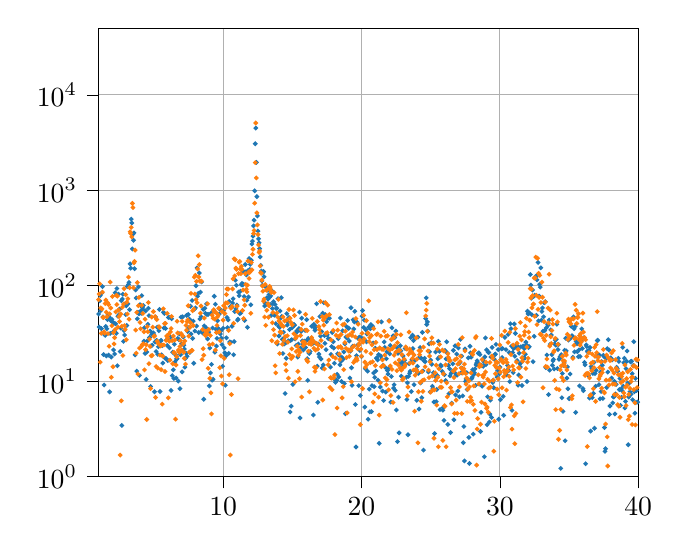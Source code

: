 % This file was created with tikzplotlib v0.10.1.
\begin{tikzpicture}

\definecolor{darkgray176}{RGB}{176,176,176}
\definecolor{darkorange25512714}{RGB}{255,127,14}
\definecolor{steelblue31119180}{RGB}{31,119,180}

\begin{axis}[
log basis y={10},
tick align=outside,
tick pos=left,
x grid style={darkgray176},
xmajorgrids,
xmin=1, xmax=40,
xtick style={color=black},
y grid style={darkgray176},
ymajorgrids,
ymin=1, ymax=50000,
ymode=log,
ytick style={color=black},
ytick={0.1,1,10,100,1000,10000,100000,1000000},
yticklabels={
  \(\displaystyle {10^{-1}}\),
  \(\displaystyle {10^{0}}\),
  \(\displaystyle {10^{1}}\),
  \(\displaystyle {10^{2}}\),
  \(\displaystyle {10^{3}}\),
  \(\displaystyle {10^{4}}\),
  \(\displaystyle {10^{5}}\),
  \(\displaystyle {10^{6}}\)
}
]
\addplot [semithick, steelblue31119180, mark=*, mark size=0.5, mark options={solid,fill opacity=0}, only marks]
table {%
0 1636872.8
0.04 101.227
0.08 19.21
0.12 32.81
0.16 22.303
0.2 75.112
0.24 22.7
0.28 20.457
0.32 35.924
0.36 42.078
0.4 36.636
0.44 43.355
0.48 17.408
0.52 45.011
0.56 10.812
0.6 33.766
0.64 0.415
0.68 19.315
0.72 25.814
0.76 52.187
0.8 14.91
0.84 50.893
0.88 28.423
0.92 1.894
0.96 71.872
1 50.521
1.04 36.926
1.08 69.51
1.12 78.673
1.16 54.905
1.2 35.515
1.24 84.155
1.28 98.096
1.32 47.152
1.36 18.991
1.4 9.103
1.44 30.707
1.48 30.276
1.52 37.405
1.56 18.38
1.6 35.443
1.64 44.261
1.68 49.379
1.72 18.767
1.76 47.037
1.8 7.722
1.84 31.631
1.88 43.086
1.92 17.877
1.96 44.451
2 41.78
2.04 32.581
2.08 21.241
2.12 40.412
2.16 19.272
2.2 84.489
2.24 39.901
2.28 31.763
2.32 93.488
2.36 14.497
2.4 47.97
2.44 81.614
2.48 49.662
2.52 56.918
2.56 20.483
2.6 35.974
2.64 69.694
2.68 3.437
2.72 72.564
2.76 81.417
2.8 26.1
2.84 33.906
2.88 30.44
2.92 64.824
2.96 49.797
3 61.492
3.04 38.381
3.08 98.006
3.12 64.654
3.16 102.945
3.2 108.397
3.24 56.073
3.28 169.407
3.32 152.802
3.36 498.333
3.4 455.324
3.44 242.918
3.48 346.386
3.52 299.673
3.56 357.688
3.6 150.747
3.64 18.829
3.68 90.477
3.72 74.502
3.76 12.73
3.8 44.983
3.84 52.547
3.88 97.053
3.92 50.714
3.96 11.49
4 63.315
4.04 54.241
4.08 51.423
4.12 78.863
4.16 59.268
4.2 56.784
4.24 62.073
4.28 26.214
4.32 36.257
4.36 19.527
4.4 54.519
4.44 10.431
4.48 20.21
4.52 26.364
4.56 39.347
4.6 58.04
4.64 48.596
4.68 28.686
4.72 33.473
4.76 8.783
4.8 23.415
4.84 30.907
4.88 23.871
4.92 31.624
4.96 32.022
5 30.509
5.04 7.739
5.08 25.732
5.12 46.979
5.16 20.454
5.2 26.785
5.24 36.728
5.28 19.078
5.32 22.956
5.36 33.744
5.4 56.406
5.44 7.794
5.48 26.21
5.52 26.755
5.56 18.851
5.6 23.653
5.64 15.484
5.68 52.7
5.72 36.032
5.76 51.288
5.8 17.406
5.84 35.671
5.88 17.221
5.92 27.183
5.96 23.68
6 16.433
6.04 46.447
6.08 26.691
6.12 22.334
6.16 46.786
6.2 28.908
6.24 7.998
6.28 45.109
6.32 11.424
6.36 20.061
6.4 13.143
6.44 10.678
6.48 24.36
6.52 15.928
6.56 18.876
6.6 10.79
6.64 17.132
6.68 17.162
6.72 28.059
6.76 10.013
6.8 27.288
6.84 31.277
6.88 8.329
6.92 18.924
6.96 46.916
7 24.81
7.04 12.507
7.08 47.254
7.12 29.004
7.16 23.772
7.2 21.734
7.24 14.022
7.28 17.354
7.32 19.618
7.36 48.817
7.4 18.228
7.44 33.142
7.48 49.891
7.52 36.456
7.56 44.778
7.6 20.033
7.64 60.951
7.68 31.2
7.72 42.226
7.76 70.046
7.8 28.04
7.84 42.493
7.88 15.409
7.92 56.684
7.96 33.518
8 58.581
8.04 99.949
8.08 37.766
8.12 153.586
8.16 77.584
8.2 83.164
8.24 32.333
8.28 136.276
8.32 44.798
8.36 85.495
8.4 47.397
8.44 109.602
8.48 33.41
8.52 31.987
8.56 56.625
8.6 6.465
8.64 37.896
8.68 57.954
8.72 51.437
8.76 36.421
8.8 64.486
8.84 49.834
8.88 27.736
8.92 50.114
8.96 32.595
9 8.902
9.04 22.196
9.08 12.194
9.12 51.474
9.16 14.97
9.2 10.243
9.24 36.096
9.28 10.471
9.32 54.721
9.36 77.573
9.4 20.1
9.44 63.962
9.48 34.918
9.52 23.321
9.56 28.071
9.6 42.903
9.64 35.72
9.68 35.087
9.72 50.483
9.76 56.914
9.8 31.205
9.84 33.598
9.88 28.287
9.92 24.126
9.96 14.324
10 35.833
10.04 55.172
10.08 22.365
10.12 19.817
10.16 9.058
10.2 18.431
10.24 28.454
10.28 46.41
10.32 36.283
10.36 43.891
10.4 19.508
10.44 68.498
10.48 25.739
10.52 60.421
10.56 25.53
10.6 58.864
10.64 37.607
10.68 66.023
10.72 73.036
10.76 18.924
10.8 26.01
10.84 53.609
10.88 114.42
10.92 57.351
10.96 101.217
11 62.735
11.04 43.637
11.08 44.559
11.12 85.766
11.16 78.666
11.2 51.154
11.24 87.42
11.28 51.738
11.32 102.451
11.36 105.717
11.4 102.399
11.44 142.466
11.48 103.586
11.52 76.992
11.56 43.319
11.6 166.941
11.64 139.737
11.68 129.864
11.72 70.442
11.76 36.692
11.8 143.95
11.84 76.296
11.88 192.237
11.92 148.38
11.96 167.221
12 63.155
12.04 184.931
12.08 273.976
12.12 293.075
12.16 331.155
12.2 424.366
12.24 486.465
12.28 988.398
12.32 3076.437
12.36 4495.308
12.4 1962.99
12.44 859.393
12.48 538.785
12.52 374.176
12.56 310.487
12.6 281.59
12.64 244.751
12.68 200.171
12.72 163.692
12.76 142.332
12.8 112.003
12.84 101.214
12.88 137.587
12.92 141.061
12.96 124.514
13 61.316
13.04 65.459
13.08 97.014
13.12 64.279
13.16 74.862
13.2 89.834
13.24 72.382
13.28 91.643
13.32 80.904
13.36 75.657
13.4 63.656
13.44 78.332
13.48 48.929
13.52 88.346
13.56 57.695
13.6 64.882
13.64 67.925
13.68 49.544
13.72 49.067
13.76 63.626
13.8 40.062
13.84 57.657
13.88 58.076
13.92 24.535
13.96 73.11
14 37.734
14.04 29.726
14.08 36.586
14.12 54.325
14.16 45.842
14.2 74.796
14.24 47.608
14.28 27.405
14.32 19.499
14.36 32.599
14.4 24.469
14.44 28.619
14.48 7.428
14.52 25.116
14.56 17.373
14.6 50.911
14.64 38.721
14.68 41.678
14.72 26.466
14.76 46.447
14.8 34.718
14.84 4.75
14.88 26.693
14.92 5.462
14.96 27.199
15 36.414
15.04 9.241
15.08 38.815
15.12 39.297
15.16 38.568
15.2 27.732
15.24 31.741
15.28 23.658
15.32 33.536
15.36 33.056
15.4 17.895
15.44 24.522
15.48 35.557
15.52 52.963
15.56 4.113
15.6 22.275
15.64 33.151
15.68 45.652
15.72 26.458
15.76 24.469
15.8 21.23
15.84 25.853
15.88 26.188
15.92 33.972
15.96 22.556
16 26.391
16.04 44.081
16.08 17.156
16.12 10.185
16.16 28.03
16.2 19.773
16.24 19.532
16.28 20.417
16.32 26.735
16.36 28.113
16.4 37.628
16.44 26.861
16.48 24.774
16.52 4.415
16.56 39.448
16.6 36.26
16.64 34.136
16.68 25.051
16.72 37.168
16.76 64.732
16.8 14.369
16.84 6.001
16.88 24.489
16.92 19.171
16.96 17.9
17 47.624
17.04 29.645
17.08 17.03
17.12 33.043
17.16 13.699
17.2 51.497
17.24 14.77
17.28 66.355
17.32 30.022
17.36 24.944
17.4 49.596
17.44 21.387
17.48 41.873
17.52 30.477
17.56 45.74
17.6 27.932
17.64 45.984
17.68 45.653
17.72 27.573
17.76 14.031
17.8 19.062
17.84 23.09
17.88 32.3
17.92 33.195
17.96 25.865
18 22.191
18.04 15.402
18.08 10.354
18.12 9.705
18.16 10.32
18.2 10.184
18.24 11.788
18.28 19.37
18.32 27.932
18.36 11.057
18.4 18.596
18.44 14.822
18.48 45.796
18.52 16.147
18.56 9.929
18.6 17.713
18.64 33.701
18.68 17.074
18.72 20.226
18.76 9.47
18.8 24.563
18.84 4.553
18.88 29.026
18.92 37.224
18.96 28.249
19 43.192
19.04 35.928
19.08 35.835
19.12 26.336
19.16 10.783
19.2 20.641
19.24 58.813
19.28 13.819
19.32 9.041
19.36 23.18
19.4 43.947
19.44 35.187
19.48 41.748
19.52 53.927
19.56 5.694
19.6 2.041
19.64 18.528
19.68 41.49
19.72 23.901
19.76 28.068
19.8 8.979
19.84 28.972
19.88 20.968
19.92 7.079
19.96 28.675
20 18.055
20.04 48.145
20.08 54.881
20.12 27.832
20.16 36.557
20.2 43.649
20.24 5.354
20.28 13.485
20.32 34.448
20.36 25.87
20.4 31.173
20.44 12.731
20.48 3.99
20.52 36.698
20.56 8.256
20.6 4.761
20.64 35.385
20.68 39.149
20.72 4.805
20.76 8.981
20.8 37.546
20.84 25.085
20.88 12.188
20.92 8.742
20.96 10.961
21 22.169
21.04 12.78
21.08 17.426
21.12 17.594
21.16 16.676
21.2 10.234
21.24 19.016
21.28 2.231
21.32 22.209
21.36 8.668
21.4 18.368
21.44 41.814
21.48 17.039
21.52 7.87
21.56 14.678
21.6 6.273
21.64 25.739
21.68 22.521
21.72 13.942
21.76 7.684
21.8 17.153
21.84 20.317
21.88 12.937
21.92 11.871
21.96 13.663
22 43.08
22.04 19.315
22.08 23.699
22.12 6.04
22.16 11.168
22.2 36.255
22.24 27.782
22.28 29.891
22.32 8.455
22.36 9.17
22.4 28.576
22.44 8.007
22.48 33.492
22.52 4.987
22.56 22.492
22.6 2.322
22.64 19.584
22.68 6.786
22.72 2.871
22.76 15.178
22.8 23.491
22.84 20.858
22.88 11.28
22.92 15.8
22.96 13.829
23 18.324
23.04 14.418
23.08 14.986
23.12 16.557
23.16 22.031
23.2 15.086
23.24 10.974
23.28 6.421
23.32 9.593
23.36 2.74
23.4 11.228
23.44 15.239
23.48 12.084
23.52 12.688
23.56 28.572
23.6 7.778
23.64 16.684
23.68 30.307
23.72 21.957
23.76 26.589
23.8 9.17
23.84 28.596
23.88 16.559
23.92 12.942
23.96 13.206
24 6.293
24.04 14.283
24.08 28.922
24.12 12.072
24.16 5.104
24.2 17.857
24.24 22.515
24.28 9.578
24.32 17.369
24.36 6.706
24.4 32.472
24.44 12.792
24.48 1.891
24.52 16.337
24.56 17.334
24.6 16.025
24.64 45.252
24.68 74.625
24.72 39.236
24.76 41.782
24.8 33.323
24.84 12.495
24.88 24.547
24.92 20.301
24.96 7.697
25 16.584
25.04 25.332
25.08 15.038
25.12 8.843
25.16 8.408
25.2 12.253
25.24 6.041
25.28 2.822
25.32 11.175
25.36 20.218
25.4 6.089
25.44 8.179
25.48 11.439
25.52 17.15
25.56 26.108
25.6 17.738
25.64 20.498
25.68 5.034
25.72 14.708
25.76 14.334
25.8 0.777
25.84 12.659
25.88 4.961
25.92 5.31
25.96 3.88
26 11.699
26.04 20.983
26.08 10.164
26.12 17.12
26.16 25.851
26.2 19.704
26.24 3.519
26.28 14.636
26.32 7.389
26.36 13.536
26.4 11.352
26.44 2.891
26.48 12.119
26.52 5.874
26.56 12.732
26.6 15.18
26.64 21.009
26.68 3.932
26.72 12.355
26.76 23.463
26.8 7.167
26.84 11.63
26.88 19.2
26.92 11.564
26.96 7.868
27 22.278
27.04 15.292
27.08 6.854
27.12 15.722
27.16 27.409
27.2 12.198
27.24 18.263
27.28 13.62
27.32 7.01
27.36 2.264
27.4 3.344
27.44 1.459
27.48 21.729
27.52 9.937
27.56 10.557
27.6 12.267
27.64 8.169
27.68 10.252
27.72 17.544
27.76 2.572
27.8 1.372
27.84 23.222
27.88 19.75
27.92 17.85
27.96 10.64
28 11.016
28.04 13.183
28.08 2.785
28.12 11.776
28.16 12.23
28.2 13.425
28.24 9.026
28.28 14.792
28.32 15.426
28.36 16.344
28.4 15.693
28.44 19.576
28.48 19.79
28.52 9.34
28.56 19.009
28.6 2.969
28.64 4.71
28.68 14.667
28.72 8.852
28.76 16.878
28.8 14.275
28.84 16.026
28.88 1.611
28.92 17.993
28.96 28.385
29 14.886
29.04 21.312
29.08 3.496
29.12 6.847
29.16 20.079
29.2 19.989
29.24 3.722
29.28 4.506
29.32 6.315
29.36 17.923
29.4 4.167
29.44 22.568
29.48 9.659
29.52 10.25
29.56 8.528
29.6 16.962
29.64 18.973
29.68 19.244
29.72 24.293
29.76 13.94
29.8 11.006
29.84 12.988
29.88 21.455
29.92 3.987
29.96 11.907
30 14.027
30.04 6.389
30.08 16.758
30.12 21.79
30.16 17.667
30.2 21.976
30.24 6.917
30.28 4.384
30.32 0.135
30.36 28.772
30.4 12.488
30.44 21.397
30.48 11.668
30.52 12.983
30.56 14.615
30.6 30.898
30.64 12.875
30.68 19.949
30.72 9.893
30.76 39.991
30.8 35.483
30.84 23.253
30.88 4.941
30.92 19.925
30.96 12.302
31 22.007
31.04 39.683
31.08 18.258
31.12 31.694
31.16 23.816
31.2 22.432
31.24 16.433
31.28 23.149
31.32 9.085
31.36 11.615
31.4 19.628
31.44 15.256
31.48 14.054
31.52 22.914
31.56 15.715
31.6 8.994
31.64 17.51
31.68 23.323
31.72 17.431
31.76 21.915
31.8 17.404
31.84 19.094
31.88 25.628
31.92 24.023
31.96 9.915
32 54.039
32.04 50.604
32.08 22.56
32.12 23.049
32.16 51.663
32.2 130.971
32.24 101.585
32.28 73.934
32.32 49.457
32.36 90.281
32.4 15.987
32.44 77.287
32.48 29.487
32.52 79.508
32.56 123.532
32.6 122.761
32.64 48.89
32.68 115.266
32.72 130.482
32.76 175.256
32.8 42.764
32.84 77.843
32.88 103.774
32.92 96.613
32.96 154.097
33 43.491
33.04 53.688
33.08 58.528
33.12 33.461
33.16 47.194
33.2 66.356
33.24 33.86
33.28 67.896
33.32 13.842
33.36 36.212
33.4 18.803
33.44 39.602
33.48 38.574
33.52 7.243
33.56 43.7
33.6 13.03
33.64 24.421
33.68 34.45
33.72 30.516
33.76 18.967
33.8 14.635
33.84 16.316
33.88 16.907
33.92 13.404
33.96 24.604
34 26.896
34.04 23.808
34.08 27.458
34.12 39.445
34.16 13.555
34.2 21.425
34.24 24.198
34.28 16.939
34.32 17.352
34.36 18.109
34.4 1.217
34.44 18.938
34.48 6.704
34.52 12.03
34.56 4.821
34.6 14.623
34.64 15.566
34.68 21.093
34.72 2.372
34.76 28.177
34.8 20.773
34.84 10.757
34.88 14.093
34.92 8.318
34.96 26.958
35 6.546
35.04 6.602
35.08 11.883
35.12 28.271
35.16 37.495
35.2 29.886
35.24 29.719
35.28 17.802
35.32 47.031
35.36 35.462
35.4 20.283
35.44 37.505
35.48 4.695
35.52 26.028
35.56 24.685
35.6 20.363
35.64 24.724
35.68 18.051
35.72 21.271
35.76 8.912
35.8 18.153
35.84 25.516
35.88 26.267
35.92 35.298
35.96 21.943
36 8.344
36.04 7.95
36.08 28.518
36.12 15.706
36.16 14.83
36.2 1.361
36.24 23.965
36.28 23.005
36.32 20.652
36.36 20.133
36.4 11.431
36.44 20.908
36.48 6.655
36.52 22.579
36.56 2.993
36.6 14.262
36.64 13.435
36.68 6.72
36.72 12.066
36.76 7.44
36.8 15.711
36.84 3.208
36.88 12.013
36.92 8.829
36.96 12.946
37 18.269
37.04 26.556
37.08 26.892
37.12 18.837
37.16 9.179
37.2 18.726
37.24 6.53
37.28 12.455
37.32 7.782
37.36 16.028
37.4 14.692
37.44 6.583
37.48 18.703
37.52 18.124
37.56 3.269
37.6 1.838
37.64 1.959
37.68 17.33
37.72 8.565
37.76 21.914
37.8 12.458
37.84 27.194
37.88 21.242
37.92 4.478
37.96 5.493
38 17.499
38.04 17.319
38.08 10.758
38.12 16.744
38.16 5.913
38.2 6.854
38.24 6.836
38.28 9.955
38.32 4.531
38.36 7.335
38.4 9.249
38.44 13.979
38.48 13.51
38.52 12.703
38.56 17.337
38.6 16.072
38.64 8.148
38.68 10.654
38.72 5.566
38.76 8.262
38.8 6.767
38.84 7.915
38.88 22.607
38.92 8.845
38.96 15.616
39 17.374
39.04 5.243
39.08 6.14
39.12 13.523
39.16 16.099
39.2 20.693
39.24 9.558
39.28 2.155
39.32 6.814
39.36 9.573
39.4 7.758
39.44 15.954
39.48 7.29
39.52 16.173
39.56 11.973
39.6 6.376
39.64 14.58
39.68 25.895
39.72 7.739
39.76 4.614
39.8 10.7
39.84 5.993
39.88 7.977
39.92 16.431
39.96 6.037
-40 3.8
-39.96 6.037
-39.92 16.431
-39.88 7.977
-39.84 5.993
-39.8 10.7
-39.76 4.614
-39.72 7.739
-39.68 25.895
-39.64 14.58
-39.6 6.376
-39.56 11.973
-39.52 16.173
-39.48 7.29
-39.44 15.954
-39.4 7.758
-39.36 9.573
-39.32 6.814
-39.28 2.155
-39.24 9.558
-39.2 20.693
-39.16 16.099
-39.12 13.523
-39.08 6.14
-39.04 5.243
-39 17.374
-38.96 15.616
-38.92 8.845
-38.88 22.607
-38.84 7.915
-38.8 6.767
-38.76 8.262
-38.72 5.566
-38.68 10.654
-38.64 8.148
-38.6 16.072
-38.56 17.337
-38.52 12.703
-38.48 13.51
-38.44 13.979
-38.4 9.249
-38.36 7.335
-38.32 4.531
-38.28 9.955
-38.24 6.836
-38.2 6.854
-38.16 5.913
-38.12 16.744
-38.08 10.758
-38.04 17.319
-38 17.499
-37.96 5.493
-37.92 4.478
-37.88 21.242
-37.84 27.194
-37.8 12.458
-37.76 21.914
-37.72 8.565
-37.68 17.33
-37.64 1.959
-37.6 1.838
-37.56 3.269
-37.52 18.124
-37.48 18.703
-37.44 6.583
-37.4 14.692
-37.36 16.028
-37.32 7.782
-37.28 12.455
-37.24 6.53
-37.2 18.726
-37.16 9.179
-37.12 18.837
-37.08 26.892
-37.04 26.556
-37 18.269
-36.96 12.946
-36.92 8.829
-36.88 12.013
-36.84 3.208
-36.8 15.711
-36.76 7.44
-36.72 12.066
-36.68 6.72
-36.64 13.435
-36.6 14.262
-36.56 2.993
-36.52 22.579
-36.48 6.655
-36.44 20.908
-36.4 11.431
-36.36 20.133
-36.32 20.652
-36.28 23.005
-36.24 23.965
-36.2 1.361
-36.16 14.83
-36.12 15.706
-36.08 28.518
-36.04 7.95
-36 8.344
-35.96 21.943
-35.92 35.298
-35.88 26.267
-35.84 25.516
-35.8 18.153
-35.76 8.912
-35.72 21.271
-35.68 18.051
-35.64 24.724
-35.6 20.363
-35.56 24.685
-35.52 26.028
-35.48 4.695
-35.44 37.505
-35.4 20.283
-35.36 35.462
-35.32 47.031
-35.28 17.802
-35.24 29.719
-35.2 29.886
-35.16 37.495
-35.12 28.271
-35.08 11.883
-35.04 6.602
-35 6.546
-34.96 26.958
-34.92 8.318
-34.88 14.093
-34.84 10.757
-34.8 20.773
-34.76 28.177
-34.72 2.372
-34.68 21.093
-34.64 15.566
-34.6 14.623
-34.56 4.821
-34.52 12.03
-34.48 6.704
-34.44 18.938
-34.4 1.217
-34.36 18.109
-34.32 17.352
-34.28 16.939
-34.24 24.198
-34.2 21.425
-34.16 13.555
-34.12 39.445
-34.08 27.458
-34.04 23.808
-34 26.896
-33.96 24.604
-33.92 13.404
-33.88 16.907
-33.84 16.316
-33.8 14.635
-33.76 18.967
-33.72 30.516
-33.68 34.45
-33.64 24.421
-33.6 13.03
-33.56 43.7
-33.52 7.243
-33.48 38.574
-33.44 39.602
-33.4 18.803
-33.36 36.212
-33.32 13.842
-33.28 67.896
-33.24 33.86
-33.2 66.356
-33.16 47.194
-33.12 33.461
-33.08 58.528
-33.04 53.688
-33 43.491
-32.96 154.097
-32.92 96.613
-32.88 103.774
-32.84 77.843
-32.8 42.764
-32.76 175.256
-32.72 130.482
-32.68 115.266
-32.64 48.89
-32.6 122.761
-32.56 123.532
-32.52 79.508
-32.48 29.487
-32.44 77.287
-32.4 15.987
-32.36 90.281
-32.32 49.457
-32.28 73.934
-32.24 101.585
-32.2 130.971
-32.16 51.663
-32.12 23.049
-32.08 22.56
-32.04 50.604
-32 54.039
-31.96 9.915
-31.92 24.023
-31.88 25.628
-31.84 19.094
-31.8 17.404
-31.76 21.915
-31.72 17.431
-31.68 23.323
-31.64 17.51
-31.6 8.994
-31.56 15.715
-31.52 22.914
-31.48 14.054
-31.44 15.256
-31.4 19.628
-31.36 11.615
-31.32 9.085
-31.28 23.149
-31.24 16.433
-31.2 22.432
-31.16 23.816
-31.12 31.694
-31.08 18.258
-31.04 39.683
-31 22.007
-30.96 12.302
-30.92 19.925
-30.88 4.941
-30.84 23.253
-30.8 35.483
-30.76 39.991
-30.72 9.893
-30.68 19.949
-30.64 12.875
-30.6 30.898
-30.56 14.615
-30.52 12.983
-30.48 11.668
-30.44 21.397
-30.4 12.488
-30.36 28.772
-30.32 0.135
-30.28 4.384
-30.24 6.917
-30.2 21.976
-30.16 17.667
-30.12 21.79
-30.08 16.758
-30.04 6.389
-30 14.027
-29.96 11.907
-29.92 3.987
-29.88 21.455
-29.84 12.988
-29.8 11.006
-29.76 13.94
-29.72 24.293
-29.68 19.244
-29.64 18.973
-29.6 16.962
-29.56 8.528
-29.52 10.25
-29.48 9.659
-29.44 22.568
-29.4 4.167
-29.36 17.923
-29.32 6.315
-29.28 4.506
-29.24 3.722
-29.2 19.989
-29.16 20.079
-29.12 6.847
-29.08 3.496
-29.04 21.312
-29 14.886
-28.96 28.385
-28.92 17.993
-28.88 1.611
-28.84 16.026
-28.8 14.275
-28.76 16.878
-28.72 8.852
-28.68 14.667
-28.64 4.71
-28.6 2.969
-28.56 19.009
-28.52 9.34
-28.48 19.79
-28.44 19.576
-28.4 15.693
-28.36 16.344
-28.32 15.426
-28.28 14.792
-28.24 9.026
-28.2 13.425
-28.16 12.23
-28.12 11.776
-28.08 2.785
-28.04 13.183
-28 11.016
-27.96 10.64
-27.92 17.85
-27.88 19.75
-27.84 23.222
-27.8 1.372
-27.76 2.572
-27.72 17.544
-27.68 10.252
-27.64 8.169
-27.6 12.267
-27.56 10.557
-27.52 9.937
-27.48 21.729
-27.44 1.459
-27.4 3.344
-27.36 2.264
-27.32 7.01
-27.28 13.62
-27.24 18.263
-27.2 12.198
-27.16 27.409
-27.12 15.722
-27.08 6.854
-27.04 15.292
-27 22.278
-26.96 7.868
-26.92 11.564
-26.88 19.2
-26.84 11.63
-26.8 7.167
-26.76 23.463
-26.72 12.355
-26.68 3.932
-26.64 21.009
-26.6 15.18
-26.56 12.732
-26.52 5.874
-26.48 12.119
-26.44 2.891
-26.4 11.352
-26.36 13.536
-26.32 7.389
-26.28 14.636
-26.24 3.519
-26.2 19.704
-26.16 25.851
-26.12 17.12
-26.08 10.164
-26.04 20.983
-26 11.699
-25.96 3.88
-25.92 5.31
-25.88 4.961
-25.84 12.659
-25.8 0.777
-25.76 14.334
-25.72 14.708
-25.68 5.034
-25.64 20.498
-25.6 17.738
-25.56 26.108
-25.52 17.15
-25.48 11.439
-25.44 8.179
-25.4 6.089
-25.36 20.218
-25.32 11.175
-25.28 2.822
-25.24 6.041
-25.2 12.253
-25.16 8.408
-25.12 8.843
-25.08 15.038
-25.04 25.332
-25 16.584
-24.96 7.697
-24.92 20.301
-24.88 24.547
-24.84 12.495
-24.8 33.323
-24.76 41.782
-24.72 39.236
-24.68 74.625
-24.64 45.252
-24.6 16.025
-24.56 17.334
-24.52 16.337
-24.48 1.891
-24.44 12.792
-24.4 32.472
-24.36 6.706
-24.32 17.369
-24.28 9.578
-24.24 22.515
-24.2 17.857
-24.16 5.104
-24.12 12.072
-24.08 28.922
-24.04 14.283
-24 6.293
-23.96 13.206
-23.92 12.942
-23.88 16.559
-23.84 28.596
-23.8 9.17
-23.76 26.589
-23.72 21.957
-23.68 30.307
-23.64 16.684
-23.6 7.778
-23.56 28.572
-23.52 12.688
-23.48 12.084
-23.44 15.239
-23.4 11.228
-23.36 2.74
-23.32 9.593
-23.28 6.421
-23.24 10.974
-23.2 15.086
-23.16 22.031
-23.12 16.557
-23.08 14.986
-23.04 14.418
-23 18.324
-22.96 13.829
-22.92 15.8
-22.88 11.28
-22.84 20.858
-22.8 23.491
-22.76 15.178
-22.72 2.871
-22.68 6.786
-22.64 19.584
-22.6 2.322
-22.56 22.492
-22.52 4.987
-22.48 33.492
-22.44 8.007
-22.4 28.576
-22.36 9.17
-22.32 8.455
-22.28 29.891
-22.24 27.782
-22.2 36.255
-22.16 11.168
-22.12 6.04
-22.08 23.699
-22.04 19.315
-22 43.08
-21.96 13.663
-21.92 11.871
-21.88 12.937
-21.84 20.317
-21.8 17.153
-21.76 7.684
-21.72 13.942
-21.68 22.521
-21.64 25.739
-21.6 6.273
-21.56 14.678
-21.52 7.87
-21.48 17.039
-21.44 41.814
-21.4 18.368
-21.36 8.668
-21.32 22.209
-21.28 2.231
-21.24 19.016
-21.2 10.234
-21.16 16.676
-21.12 17.594
-21.08 17.426
-21.04 12.78
-21 22.169
-20.96 10.961
-20.92 8.742
-20.88 12.188
-20.84 25.085
-20.8 37.546
-20.76 8.981
-20.72 4.805
-20.68 39.149
-20.64 35.385
-20.6 4.761
-20.56 8.256
-20.52 36.698
-20.48 3.99
-20.44 12.731
-20.4 31.173
-20.36 25.87
-20.32 34.448
-20.28 13.485
-20.24 5.354
-20.2 43.649
-20.16 36.557
-20.12 27.832
-20.08 54.881
-20.04 48.145
-20 18.055
-19.96 28.675
-19.92 7.079
-19.88 20.968
-19.84 28.972
-19.8 8.979
-19.76 28.068
-19.72 23.901
-19.68 41.49
-19.64 18.528
-19.6 2.041
-19.56 5.694
-19.52 53.927
-19.48 41.748
-19.44 35.187
-19.4 43.947
-19.36 23.18
-19.32 9.041
-19.28 13.819
-19.24 58.813
-19.2 20.641
-19.16 10.783
-19.12 26.336
-19.08 35.835
-19.04 35.928
-19 43.192
-18.96 28.249
-18.92 37.224
-18.88 29.026
-18.84 4.553
-18.8 24.563
-18.76 9.47
-18.72 20.226
-18.68 17.074
-18.64 33.701
-18.6 17.713
-18.56 9.929
-18.52 16.147
-18.48 45.796
-18.44 14.822
-18.4 18.596
-18.36 11.057
-18.32 27.932
-18.28 19.37
-18.24 11.788
-18.2 10.184
-18.16 10.32
-18.12 9.705
-18.08 10.354
-18.04 15.402
-18 22.191
-17.96 25.865
-17.92 33.195
-17.88 32.3
-17.84 23.09
-17.8 19.062
-17.76 14.031
-17.72 27.573
-17.68 45.653
-17.64 45.984
-17.6 27.932
-17.56 45.74
-17.52 30.477
-17.48 41.873
-17.44 21.387
-17.4 49.596
-17.36 24.944
-17.32 30.022
-17.28 66.355
-17.24 14.77
-17.2 51.497
-17.16 13.699
-17.12 33.043
-17.08 17.03
-17.04 29.645
-17 47.624
-16.96 17.9
-16.92 19.171
-16.88 24.489
-16.84 6.001
-16.8 14.369
-16.76 64.732
-16.72 37.168
-16.68 25.051
-16.64 34.136
-16.6 36.26
-16.56 39.448
-16.52 4.415
-16.48 24.774
-16.44 26.861
-16.4 37.628
-16.36 28.113
-16.32 26.735
-16.28 20.417
-16.24 19.532
-16.2 19.773
-16.16 28.03
-16.12 10.185
-16.08 17.156
-16.04 44.081
-16 26.391
-15.96 22.556
-15.92 33.972
-15.88 26.188
-15.84 25.853
-15.8 21.23
-15.76 24.469
-15.72 26.458
-15.68 45.652
-15.64 33.151
-15.6 22.275
-15.56 4.113
-15.52 52.963
-15.48 35.557
-15.44 24.522
-15.4 17.895
-15.36 33.056
-15.32 33.536
-15.28 23.658
-15.24 31.741
-15.2 27.732
-15.16 38.568
-15.12 39.297
-15.08 38.815
-15.04 9.241
-15 36.414
-14.96 27.199
-14.92 5.462
-14.88 26.693
-14.84 4.75
-14.8 34.718
-14.76 46.447
-14.72 26.466
-14.68 41.678
-14.64 38.721
-14.6 50.911
-14.56 17.373
-14.52 25.116
-14.48 7.428
-14.44 28.619
-14.4 24.469
-14.36 32.599
-14.32 19.499
-14.28 27.405
-14.24 47.608
-14.2 74.796
-14.16 45.842
-14.12 54.325
-14.08 36.586
-14.04 29.726
-14 37.734
-13.96 73.11
-13.92 24.535
-13.88 58.076
-13.84 57.657
-13.8 40.062
-13.76 63.626
-13.72 49.067
-13.68 49.544
-13.64 67.925
-13.6 64.882
-13.56 57.695
-13.52 88.346
-13.48 48.929
-13.44 78.332
-13.4 63.656
-13.36 75.657
-13.32 80.904
-13.28 91.643
-13.24 72.382
-13.2 89.834
-13.16 74.862
-13.12 64.279
-13.08 97.014
-13.04 65.459
-13 61.316
-12.96 124.514
-12.92 141.061
-12.88 137.587
-12.84 101.214
-12.8 112.003
-12.76 142.332
-12.72 163.692
-12.68 200.171
-12.64 244.751
-12.6 281.59
-12.56 310.487
-12.52 374.176
-12.48 538.785
-12.44 859.393
-12.4 1962.99
-12.36 4495.308
-12.32 3076.437
-12.28 988.398
-12.24 486.465
-12.2 424.366
-12.16 331.155
-12.12 293.075
-12.08 273.976
-12.04 184.931
-12 63.155
-11.96 167.221
-11.92 148.38
-11.88 192.237
-11.84 76.296
-11.8 143.95
-11.76 36.692
-11.72 70.442
-11.68 129.864
-11.64 139.737
-11.6 166.941
-11.56 43.319
-11.52 76.992
-11.48 103.586
-11.44 142.466
-11.4 102.399
-11.36 105.717
-11.32 102.451
-11.28 51.738
-11.24 87.42
-11.2 51.154
-11.16 78.666
-11.12 85.766
-11.08 44.559
-11.04 43.637
-11 62.735
-10.96 101.217
-10.92 57.351
-10.88 114.42
-10.84 53.609
-10.8 26.01
-10.76 18.924
-10.72 73.036
-10.68 66.023
-10.64 37.607
-10.6 58.864
-10.56 25.53
-10.52 60.421
-10.48 25.739
-10.44 68.498
-10.4 19.508
-10.36 43.891
-10.32 36.283
-10.28 46.41
-10.24 28.454
-10.2 18.431
-10.16 9.058
-10.12 19.817
-10.08 22.365
-10.04 55.172
-10 35.833
-9.96 14.324
-9.92 24.126
-9.88 28.287
-9.84 33.598
-9.8 31.205
-9.76 56.914
-9.72 50.483
-9.68 35.087
-9.64 35.72
-9.6 42.903
-9.56 28.071
-9.52 23.321
-9.48 34.918
-9.44 63.962
-9.4 20.1
-9.36 77.573
-9.32 54.721
-9.28 10.471
-9.24 36.096
-9.2 10.243
-9.16 14.97
-9.12 51.474
-9.08 12.194
-9.04 22.196
-9 8.902
-8.96 32.595
-8.92 50.114
-8.88 27.736
-8.84 49.834
-8.8 64.486
-8.76 36.421
-8.72 51.437
-8.68 57.954
-8.64 37.896
-8.6 6.465
-8.56 56.625
-8.52 31.987
-8.48 33.41
-8.44 109.602
-8.4 47.397
-8.36 85.495
-8.32 44.798
-8.28 136.276
-8.24 32.333
-8.2 83.164
-8.16 77.584
-8.12 153.586
-8.08 37.766
-8.04 99.949
-8 58.581
-7.96 33.518
-7.92 56.684
-7.88 15.409
-7.84 42.493
-7.8 28.04
-7.76 70.046
-7.72 42.226
-7.68 31.2
-7.64 60.951
-7.6 20.033
-7.56 44.778
-7.52 36.456
-7.48 49.891
-7.44 33.142
-7.4 18.228
-7.36 48.817
-7.32 19.618
-7.28 17.354
-7.24 14.022
-7.2 21.734
-7.16 23.772
-7.12 29.004
-7.08 47.254
-7.04 12.507
-7 24.81
-6.96 46.916
-6.92 18.924
-6.88 8.329
-6.84 31.277
-6.8 27.288
-6.76 10.013
-6.72 28.059
-6.68 17.162
-6.64 17.132
-6.6 10.79
-6.56 18.876
-6.52 15.928
-6.48 24.36
-6.44 10.678
-6.4 13.143
-6.36 20.061
-6.32 11.424
-6.28 45.109
-6.24 7.998
-6.2 28.908
-6.16 46.786
-6.12 22.334
-6.08 26.691
-6.04 46.447
-6 16.433
-5.96 23.68
-5.92 27.183
-5.88 17.221
-5.84 35.671
-5.8 17.406
-5.76 51.288
-5.72 36.032
-5.68 52.7
-5.64 15.484
-5.6 23.653
-5.56 18.851
-5.52 26.755
-5.48 26.21
-5.44 7.794
-5.4 56.406
-5.36 33.744
-5.32 22.956
-5.28 19.078
-5.24 36.728
-5.2 26.785
-5.16 20.454
-5.12 46.979
-5.08 25.732
-5.04 7.739
-5 30.509
-4.96 32.022
-4.92 31.624
-4.88 23.871
-4.84 30.907
-4.8 23.415
-4.76 8.783
-4.72 33.473
-4.68 28.686
-4.64 48.596
-4.6 58.04
-4.56 39.347
-4.52 26.364
-4.48 20.21
-4.44 10.431
-4.4 54.519
-4.36 19.527
-4.32 36.257
-4.28 26.214
-4.24 62.073
-4.2 56.784
-4.16 59.268
-4.12 78.863
-4.08 51.423
-4.04 54.241
-4 63.315
-3.96 11.49
-3.92 50.714
-3.88 97.053
-3.84 52.547
-3.8 44.983
-3.76 12.73
-3.72 74.502
-3.68 90.477
-3.64 18.829
-3.6 150.747
-3.56 357.688
-3.52 299.673
-3.48 346.386
-3.44 242.918
-3.4 455.324
-3.36 498.333
-3.32 152.802
-3.28 169.407
-3.24 56.073
-3.2 108.397
-3.16 102.945
-3.12 64.654
-3.08 98.006
-3.04 38.381
-3 61.492
-2.96 49.797
-2.92 64.824
-2.88 30.44
-2.84 33.906
-2.8 26.1
-2.76 81.417
-2.72 72.564
-2.68 3.437
-2.64 69.694
-2.6 35.974
-2.56 20.483
-2.52 56.918
-2.48 49.662
-2.44 81.614
-2.4 47.97
-2.36 14.497
-2.32 93.488
-2.28 31.763
-2.24 39.901
-2.2 84.489
-2.16 19.272
-2.12 40.412
-2.08 21.241
-2.04 32.581
-2 41.78
-1.96 44.451
-1.92 17.877
-1.88 43.086
-1.84 31.631
-1.8 7.722
-1.76 47.037
-1.72 18.767
-1.68 49.379
-1.64 44.261
-1.6 35.443
-1.56 18.38
-1.52 37.405
-1.48 30.276
-1.44 30.707
-1.4 9.103
-1.36 18.991
-1.32 47.152
-1.28 98.096
-1.24 84.155
-1.2 35.515
-1.16 54.905
-1.12 78.673
-1.08 69.51
-1.04 36.926
-1 50.521
-0.96 71.872
-0.92 1.894
-0.88 28.423
-0.84 50.893
-0.8 14.91
-0.76 52.187
-0.72 25.814
-0.68 19.315
-0.64 0.415
-0.6 33.766
-0.56 10.812
-0.52 45.011
-0.48 17.408
-0.44 43.355
-0.4 36.636
-0.36 42.078
-0.32 35.924
-0.28 20.457
-0.24 22.7
-0.2 75.112
-0.16 22.303
-0.12 32.81
-0.08 19.21
-0.04 101.227
};
\addplot [semithick, darkorange25512714, mark=*, mark size=0.5, mark options={solid,fill opacity=0}, only marks]
table {%
0 1636726.5
0.04 89.39
0.08 27.151
0.12 68.737
0.16 38.684
0.2 54.5
0.24 70.572
0.28 37.761
0.32 45.303
0.36 24.985
0.4 26.646
0.44 37.494
0.48 73.787
0.52 10.473
0.56 9.786
0.6 81.289
0.64 38.825
0.68 59.373
0.72 49.756
0.76 17.653
0.8 88.584
0.84 37.463
0.88 69.792
0.92 80.313
0.96 42.181
1 71.425
1.04 82.014
1.08 104.605
1.12 15.83
1.16 58.603
1.2 31.727
1.24 57.118
1.28 85.679
1.32 46.617
1.36 46.332
1.4 32.933
1.44 31.816
1.48 65.093
1.52 70.797
1.56 52.839
1.6 47.261
1.64 66.51
1.68 31.514
1.72 63.573
1.76 23.189
1.8 50.733
1.84 109.329
1.88 58.46
1.92 10.979
1.96 38.033
2 77.321
2.04 14.148
2.08 32.292
2.12 24.552
2.16 28.574
2.2 34.698
2.24 53.275
2.28 79.31
2.32 63.465
2.36 77.805
2.4 36.776
2.44 55.719
2.48 47.567
2.52 42.106
2.56 1.679
2.6 50.538
2.64 6.22
2.68 37.558
2.72 59.535
2.76 18.57
2.8 64.117
2.84 93.065
2.88 38.133
2.92 34.816
2.96 80.671
3 27.175
3.04 67.168
3.08 50.515
3.12 73.052
3.16 123.131
3.2 44.571
3.24 95.348
3.28 367.497
3.32 353.692
3.36 408.522
3.4 324.992
3.44 729.742
3.48 659.519
3.52 95.178
3.56 173.843
3.6 179.517
3.64 236.282
3.68 34.274
3.72 19.64
3.76 52.559
3.8 107.905
3.84 11.869
3.88 61.788
3.92 75.405
3.96 22.199
4 41.245
4.04 35.378
4.08 23.002
4.12 62.341
4.16 24.072
4.2 51.237
4.24 24.62
4.28 32.927
4.32 13.13
4.36 44.572
4.4 21.377
4.44 24.094
4.48 3.966
4.52 37.273
4.56 32.999
4.6 66.661
4.64 15.226
4.68 27.555
4.72 23.089
4.76 8.362
4.8 18.418
4.84 46.999
4.88 18.641
4.92 36.818
4.96 53.505
5 29.556
5.04 29.744
5.08 47.56
5.12 6.75
5.16 14.223
5.2 44.271
5.24 26.179
5.28 13.689
5.32 24.7
5.36 37.239
5.4 36.522
5.44 18.728
5.48 23.378
5.52 13.205
5.56 23.945
5.6 5.747
5.64 18.271
5.68 57.297
5.72 23.91
5.76 40.071
5.8 12.632
5.84 40.324
5.88 26.647
5.92 29.792
5.96 51.256
6 28.609
6.04 6.682
6.08 31.149
6.12 26.185
6.16 16.574
6.2 32.816
6.24 35.601
6.28 47.536
6.32 26.553
6.36 15.208
6.4 29.677
6.44 20.024
6.48 19.703
6.52 27.028
6.56 3.993
6.6 14.73
6.64 18.05
6.68 42.44
6.72 31.942
6.76 21.138
6.8 20.427
6.84 20.029
6.88 23.126
6.92 26.57
6.96 31.502
7 21.148
7.04 42.375
7.08 29.715
7.12 24.651
7.16 20.059
7.2 17.342
7.24 26.354
7.28 15.088
7.32 38.393
7.36 34.206
7.4 41.932
7.44 43.84
7.48 61.751
7.52 29.616
7.56 20.133
7.6 36.63
7.64 40.909
7.68 83.081
7.72 20.953
7.76 21.015
7.8 54.727
7.84 38.328
7.88 56.957
7.92 123.186
7.96 81.877
8 128.49
8.04 71.553
8.08 111.198
8.12 66.29
8.16 149.796
8.2 206.035
8.24 123.456
8.28 166.532
8.32 111.655
8.36 51.588
8.4 61.364
8.44 111.354
8.48 16.818
8.52 34.737
8.56 21.854
8.6 18.67
8.64 45.852
8.68 30.984
8.72 30.055
8.76 33.409
8.8 31.132
8.84 31.591
8.88 64.681
8.92 13.615
8.96 34.8
9 24.114
9.04 10.709
9.08 30.081
9.12 7.553
9.16 4.536
9.2 49.132
9.24 24.503
9.28 45.653
9.32 56.123
9.36 53.351
9.4 44.784
9.44 21.126
9.48 52.553
9.52 32.315
9.56 38.447
9.6 47.31
9.64 49.688
9.68 58.223
9.72 32.896
9.76 13.825
9.8 26.488
9.84 18.432
9.88 11.31
9.92 53.652
9.96 9.373
10 43.633
10.04 61.749
10.08 17.345
10.12 51.081
10.16 58.328
10.2 66.103
10.24 80.822
10.28 92.457
10.32 65.973
10.36 92.09
10.4 33.992
10.44 11.681
10.48 24.734
10.52 1.68
10.56 58.141
10.6 7.239
10.64 60.8
10.68 92.534
10.72 118.116
10.76 40.363
10.8 191.262
10.84 126.842
10.88 187.047
10.92 153.157
10.96 148.542
11 60.934
11.04 53.627
11.08 10.61
11.12 134.057
11.16 176.235
11.2 179.633
11.24 149.831
11.28 133.801
11.32 159.919
11.36 148.496
11.4 55.002
11.44 90.097
11.48 45.305
11.52 71.26
11.56 62.43
11.6 133.741
11.64 103.206
11.68 91.981
11.72 86.277
11.76 101.537
11.8 181.55
11.84 138.834
11.88 119.125
11.92 137.87
11.96 143.063
12 51.399
12.04 175.535
12.08 146.754
12.12 213.139
12.16 241.197
12.2 352.616
12.24 378.782
12.28 733.421
12.32 1951.653
12.36 5074.663
12.4 1348.265
12.44 580.135
12.48 433.977
12.52 344.295
12.56 267.577
12.6 223.075
12.64 230.492
12.68 161.221
12.72 136.656
12.76 135.089
12.8 114.43
12.84 99.223
12.88 87.713
12.92 69.076
12.96 72.436
13 47.074
13.04 103.098
13.08 38.432
13.12 89.734
13.16 55.262
13.2 91.728
13.24 64.884
13.28 46.764
13.32 61.487
13.36 98.527
13.4 94.305
13.44 89.293
13.48 84.803
13.52 26.542
13.56 40.914
13.6 52.476
13.64 34.677
13.68 84.809
13.72 30.369
13.76 14.495
13.8 12.205
13.84 25.235
13.88 51.755
13.92 25.898
13.96 46.69
14 71.921
14.04 42.685
14.08 19.494
14.12 32.848
14.16 40.341
14.2 32.127
14.24 38.211
14.28 24.377
14.32 47.099
14.36 37.511
14.4 26.844
14.44 42.732
14.48 29.325
14.52 15.086
14.56 12.901
14.6 43.761
14.64 29.882
14.68 25.584
14.72 10.739
14.76 56.342
14.8 18.965
14.84 45.672
14.88 41.512
14.92 17.263
14.96 21.804
15 38.952
15.04 18.154
15.08 55.793
15.12 31.335
15.16 48.76
15.2 9.856
15.24 28.109
15.28 20.502
15.32 29.37
15.36 23.2
15.4 12.652
15.44 18.676
15.48 21.301
15.52 10.591
15.56 20.046
15.6 30.029
15.64 34.872
15.68 6.807
15.72 39.588
15.76 25.836
15.8 23.476
15.84 24.627
15.88 25.657
15.92 24.579
15.96 50.078
16 34.251
16.04 16.747
16.08 33.863
16.12 16.066
16.16 20.562
16.2 24.684
16.24 7.735
16.28 24.832
16.32 26.166
16.36 24.222
16.4 28.66
16.44 45.512
16.48 26.691
16.52 26.06
16.56 22.076
16.6 14.0
16.64 12.658
16.68 21.161
16.72 13.796
16.76 24.875
16.8 42.193
16.84 21.671
16.88 23.812
16.92 37.27
16.96 34.743
17 31.875
17.04 68.485
17.08 26.721
17.12 23.078
17.16 47.44
17.2 6.345
17.24 43.625
17.28 38.609
17.32 13.432
17.36 46.447
17.4 66.608
17.44 31.671
17.48 48.615
17.52 32.189
17.56 62.722
17.6 14.859
17.64 16.629
17.68 49.802
17.72 8.587
17.76 10.889
17.8 27.017
17.84 10.74
17.88 8.124
17.92 18.107
17.96 34.071
18 10.85
18.04 11.524
18.08 2.753
18.12 17.457
18.16 30.206
18.2 40.681
18.24 5.233
18.28 34.235
18.32 22.652
18.36 29.191
18.4 19.272
18.44 16.876
18.48 22.932
18.52 30.791
18.56 22.156
18.6 6.679
18.64 38.943
18.68 8.754
18.72 13.216
18.76 39.68
18.8 25.373
18.84 33.435
18.88 22.082
18.92 17.643
18.96 4.65
19 29.783
19.04 21.211
19.08 20.695
19.12 18.23
19.16 30.771
19.2 21.506
19.24 21.056
19.28 9.859
19.32 30.052
19.36 32.741
19.4 22.977
19.44 15.702
19.48 23.433
19.52 16.47
19.56 28.999
19.6 45.297
19.64 17.382
19.68 16.524
19.72 21.891
19.76 39.498
19.8 23.912
19.84 24.647
19.88 26.933
19.92 3.5
19.96 21.616
20 18.262
20.04 31.705
20.08 8.349
20.12 25.654
20.16 48.935
20.2 27.728
20.24 15.833
20.28 13.971
20.32 20.523
20.36 43.04
20.4 14.885
20.44 31.95
20.48 31.852
20.52 69.493
20.56 25.988
20.6 28.571
20.64 15.601
20.68 19.458
20.72 30.052
20.76 24.048
20.8 15.946
20.84 6.024
20.88 35.546
20.92 21.374
20.96 7.34
21 14.576
21.04 25.517
21.08 30.883
21.12 21.439
21.16 31.279
21.2 41.88
21.24 6.798
21.28 4.406
21.32 22.324
21.36 9.6
21.4 29.676
21.44 14.176
21.48 21.607
21.52 16.753
21.56 21.528
21.6 14.526
21.64 33.265
21.68 18.719
21.72 10.811
21.76 29.54
21.8 9.175
21.84 10.356
21.88 29.926
21.92 21.894
21.96 8.112
22 42.548
22.04 21.17
22.08 14.421
22.12 7.069
22.16 27.417
22.2 13.312
22.24 21.988
22.28 5.982
22.32 28.576
22.36 18.689
22.4 23.453
22.44 15.527
22.48 20.178
22.52 30.908
22.56 12.878
22.6 25.286
22.64 14.872
22.68 21.018
22.72 16.6
22.76 20.971
22.8 13.737
22.84 30.6
22.88 13.032
22.92 18.968
22.96 10.335
23 13.771
23.04 10.731
23.08 16.997
23.12 14.159
23.16 14.916
23.2 22.782
23.24 52.101
23.28 21.638
23.32 7.022
23.36 8.683
23.4 19.086
23.44 32.702
23.48 21.7
23.52 15.516
23.56 20.559
23.6 20.328
23.64 19.999
23.68 17.293
23.72 15.44
23.76 13.03
23.8 18.813
23.84 4.837
23.88 11.534
23.92 13.37
23.96 28.487
24 16.999
24.04 12.58
24.08 2.257
24.12 7.75
24.16 20.86
24.2 18.94
24.24 9.656
24.28 20.735
24.32 6.157
24.36 12.582
24.4 10.122
24.44 7.792
24.48 22.755
24.52 10.327
24.56 27.746
24.6 14.14
24.64 48.237
24.68 55.473
24.72 65.298
24.76 33.306
24.8 20.746
24.84 13.053
24.88 10.878
24.92 18.296
24.96 15.864
25 7.665
25.04 24.854
25.08 28.473
25.12 11.346
25.16 8.098
25.2 25.007
25.24 2.521
25.28 8.112
25.32 12.233
25.36 10.17
25.4 14.68
25.44 5.604
25.48 21.718
25.52 10.967
25.56 2.052
25.6 13.467
25.64 24.278
25.68 8.626
25.72 17.963
25.76 9.981
25.8 8.613
25.84 21.196
25.88 2.391
25.92 11.924
25.96 20.658
26 5.52
26.04 5.44
26.08 14.808
26.12 2.053
26.16 9.601
26.2 6.852
26.24 19.373
26.28 17.768
26.32 17.054
26.36 16.214
26.4 16.451
26.44 8.557
26.48 7.705
26.52 5.767
26.56 7.71
26.6 0.246
26.64 12.741
26.68 10.913
26.72 4.597
26.76 16.749
26.8 13.5
26.84 6.32
26.88 17.197
26.92 4.59
26.96 15.077
27 24.247
27.04 11.98
27.08 8.693
27.12 16.046
27.16 18.286
27.2 13.762
27.24 4.576
27.28 28.576
27.32 12.132
27.36 12.891
27.4 13.502
27.44 15.067
27.48 20.752
27.52 12.035
27.56 9.304
27.6 10.801
27.64 6.135
27.68 8.213
27.72 0.307
27.76 10.054
27.8 8.69
27.84 6.117
27.88 6.786
27.92 12.197
27.96 6.276
28 19.66
28.04 18.993
28.08 5.723
28.12 8.913
28.16 20.99
28.2 4.926
28.24 28.44
28.28 29.367
28.32 1.317
28.36 3.148
28.4 4.052
28.44 11.648
28.48 9.384
28.52 14.205
28.56 14.928
28.6 3.535
28.64 14.485
28.68 6.017
28.72 16.834
28.76 11.468
28.8 11.01
28.84 11.596
28.88 9.351
28.92 5.771
28.96 12.46
29 15.818
29.04 5.17
29.08 5.335
29.12 10.437
29.16 4.722
29.2 8.46
29.24 9.989
29.28 15.701
29.32 8.641
29.36 6.674
29.4 28.058
29.44 18.372
29.48 17.342
29.52 10.219
29.56 1.844
29.6 3.8
29.64 14.634
29.68 11.96
29.72 15.932
29.76 13.887
29.8 8.243
29.84 15.668
29.88 10.548
29.92 7.209
29.96 13.73
30 23.96
30.04 12.412
30.08 16.849
30.12 30.241
30.16 8.508
30.2 15.911
30.24 15.673
30.28 11.131
30.32 12.944
30.36 33.475
30.4 12.1
30.44 16.867
30.48 8.055
30.52 15.677
30.56 12.849
30.6 25.46
30.64 14.026
30.68 11.213
30.72 32.536
30.76 5.302
30.8 19.017
30.84 5.631
30.88 3.143
30.92 14.404
30.96 23.887
31 13.088
31.04 4.328
31.08 2.212
31.12 35.486
31.16 4.578
31.2 15.841
31.24 24.937
31.28 9.661
31.32 21.552
31.36 13.855
31.4 13.709
31.44 29.622
31.48 41.166
31.52 11.025
31.56 27.11
31.6 17.585
31.64 16.164
31.68 6.071
31.72 19.902
31.76 30.31
31.8 32.969
31.84 37.675
31.88 13.578
31.92 45.634
31.96 22.765
32 15.848
32.04 17.368
32.08 32.687
32.12 28.551
32.16 43.443
32.2 93.238
32.24 74.576
32.28 92.071
32.32 58.68
32.36 78.614
32.4 63.786
32.44 64.373
32.48 120.206
32.52 47.877
32.56 120.467
32.6 199.241
32.64 79.418
32.68 39.118
32.72 194.215
32.76 56.676
32.8 134.844
32.84 75.223
32.88 128.579
32.92 31.036
32.96 66.706
33 30.552
33.04 108.889
33.08 75.808
33.12 8.522
33.16 28.182
33.2 42.033
33.24 26.632
33.28 67.493
33.32 14.238
33.36 30.209
33.4 17.066
33.44 14.006
33.48 58.333
33.52 40.704
33.56 131.819
33.6 23.292
33.64 55.599
33.68 29.155
33.72 24.764
33.76 33.979
33.8 44.005
33.84 39.657
33.88 20.136
33.92 20.752
33.96 10.18
34 28.019
34.04 5.023
34.08 8.322
34.12 51.398
34.16 41.716
34.2 24.314
34.24 2.46
34.28 8.135
34.32 3.046
34.36 13.137
34.4 5.066
34.44 14.432
34.48 10.94
34.52 18.171
34.56 16.409
34.6 10.138
34.64 15.202
34.68 16.278
34.72 14.322
34.76 19.743
34.8 18.763
34.84 13.084
34.88 31.002
34.92 27.351
34.96 44.666
35 41.814
35.04 29.323
35.08 43.551
35.12 39.948
35.16 44.511
35.2 6.546
35.24 7.032
35.28 17.301
35.32 45.044
35.36 23.733
35.4 27.871
35.44 63.717
35.48 28.448
35.52 55.306
35.56 40.182
35.6 46.512
35.64 46.52
35.68 50.866
35.72 27.289
35.76 30.017
35.8 23.828
35.84 31.409
35.88 25.877
35.92 28.43
35.96 42.663
36 51.652
36.04 32.71
36.08 27.755
36.12 28.628
36.16 11.49
36.2 27.138
36.24 11.973
36.28 18.168
36.32 2.06
36.36 12.104
36.4 11.85
36.44 19.874
36.48 10.821
36.52 7.058
36.56 7.185
36.6 15.401
36.64 12.83
36.68 19.205
36.72 15.807
36.76 8.333
36.8 13.841
36.84 22.599
36.88 18.209
36.92 6.13
36.96 24.116
37 19.872
37.04 53.568
37.08 16.455
37.12 17.842
37.16 10.585
37.2 13.86
37.24 11.308
37.28 11.752
37.32 15.923
37.36 8.43
37.4 12.297
37.44 13.362
37.48 21.452
37.52 7.715
37.56 7.535
37.6 16.118
37.64 3.546
37.68 10.248
37.72 18.764
37.76 2.602
37.8 1.29
37.84 17.559
37.88 9.078
37.92 10.304
37.96 16.423
38 13.766
38.04 16.678
38.08 19.777
38.12 13.108
38.16 9.336
38.2 20.848
38.24 12.151
38.28 7.232
38.32 9.283
38.36 16.797
38.4 13.648
38.44 7.211
38.48 13.108
38.52 5.65
38.56 11.699
38.6 5.456
38.64 6.749
38.68 4.186
38.72 11.685
38.76 9.667
38.8 11.177
38.84 24.852
38.88 12.098
38.92 10.07
38.96 7.526
39 6.872
39.04 14.795
39.08 8.642
39.12 5.543
39.16 10.618
39.2 9.049
39.24 12.55
39.28 3.951
39.32 7.268
39.36 4.302
39.4 8.394
39.44 13.279
39.48 9.926
39.52 10.938
39.56 3.509
39.6 10.974
39.64 14.373
39.68 8.161
39.72 14.505
39.76 5.928
39.8 3.477
39.84 16.952
39.88 13.894
39.92 8.59
39.96 16.716
-40 7.36
-39.96 16.716
-39.92 8.59
-39.88 13.894
-39.84 16.952
-39.8 3.477
-39.76 5.928
-39.72 14.505
-39.68 8.161
-39.64 14.373
-39.6 10.974
-39.56 3.509
-39.52 10.938
-39.48 9.926
-39.44 13.279
-39.4 8.394
-39.36 4.302
-39.32 7.268
-39.28 3.951
-39.24 12.55
-39.2 9.049
-39.16 10.618
-39.12 5.543
-39.08 8.642
-39.04 14.795
-39 6.872
-38.96 7.526
-38.92 10.07
-38.88 12.098
-38.84 24.852
-38.8 11.177
-38.76 9.667
-38.72 11.685
-38.68 4.186
-38.64 6.749
-38.6 5.456
-38.56 11.699
-38.52 5.65
-38.48 13.108
-38.44 7.211
-38.4 13.648
-38.36 16.797
-38.32 9.283
-38.28 7.232
-38.24 12.151
-38.2 20.848
-38.16 9.336
-38.12 13.108
-38.08 19.777
-38.04 16.678
-38 13.766
-37.96 16.423
-37.92 10.304
-37.88 9.078
-37.84 17.559
-37.8 1.29
-37.76 2.602
-37.72 18.764
-37.68 10.248
-37.64 3.546
-37.6 16.118
-37.56 7.535
-37.52 7.715
-37.48 21.452
-37.44 13.362
-37.4 12.297
-37.36 8.43
-37.32 15.923
-37.28 11.752
-37.24 11.308
-37.2 13.86
-37.16 10.585
-37.12 17.842
-37.08 16.455
-37.04 53.568
-37 19.872
-36.96 24.116
-36.92 6.13
-36.88 18.209
-36.84 22.599
-36.8 13.841
-36.76 8.333
-36.72 15.807
-36.68 19.205
-36.64 12.83
-36.6 15.401
-36.56 7.185
-36.52 7.058
-36.48 10.821
-36.44 19.874
-36.4 11.85
-36.36 12.104
-36.32 2.06
-36.28 18.168
-36.24 11.973
-36.2 27.138
-36.16 11.49
-36.12 28.628
-36.08 27.755
-36.04 32.71
-36 51.652
-35.96 42.663
-35.92 28.43
-35.88 25.877
-35.84 31.409
-35.8 23.828
-35.76 30.017
-35.72 27.289
-35.68 50.866
-35.64 46.52
-35.6 46.512
-35.56 40.182
-35.52 55.306
-35.48 28.448
-35.44 63.717
-35.4 27.871
-35.36 23.733
-35.32 45.044
-35.28 17.301
-35.24 7.032
-35.2 6.546
-35.16 44.511
-35.12 39.948
-35.08 43.551
-35.04 29.323
-35 41.814
-34.96 44.666
-34.92 27.351
-34.88 31.002
-34.84 13.084
-34.8 18.763
-34.76 19.743
-34.72 14.322
-34.68 16.278
-34.64 15.202
-34.6 10.138
-34.56 16.409
-34.52 18.171
-34.48 10.94
-34.44 14.432
-34.4 5.066
-34.36 13.137
-34.32 3.046
-34.28 8.135
-34.24 2.46
-34.2 24.314
-34.16 41.716
-34.12 51.398
-34.08 8.322
-34.04 5.023
-34 28.019
-33.96 10.18
-33.92 20.752
-33.88 20.136
-33.84 39.657
-33.8 44.005
-33.76 33.979
-33.72 24.764
-33.68 29.155
-33.64 55.599
-33.6 23.292
-33.56 131.819
-33.52 40.704
-33.48 58.333
-33.44 14.006
-33.4 17.066
-33.36 30.209
-33.32 14.238
-33.28 67.493
-33.24 26.632
-33.2 42.033
-33.16 28.182
-33.12 8.522
-33.08 75.808
-33.04 108.889
-33 30.552
-32.96 66.706
-32.92 31.036
-32.88 128.579
-32.84 75.223
-32.8 134.844
-32.76 56.676
-32.72 194.215
-32.68 39.118
-32.64 79.418
-32.6 199.241
-32.56 120.467
-32.52 47.877
-32.48 120.206
-32.44 64.373
-32.4 63.786
-32.36 78.614
-32.32 58.68
-32.28 92.071
-32.24 74.576
-32.2 93.238
-32.16 43.443
-32.12 28.551
-32.08 32.687
-32.04 17.368
-32 15.848
-31.96 22.765
-31.92 45.634
-31.88 13.578
-31.84 37.675
-31.8 32.969
-31.76 30.31
-31.72 19.902
-31.68 6.071
-31.64 16.164
-31.6 17.585
-31.56 27.11
-31.52 11.025
-31.48 41.166
-31.44 29.622
-31.4 13.709
-31.36 13.855
-31.32 21.552
-31.28 9.661
-31.24 24.937
-31.2 15.841
-31.16 4.578
-31.12 35.486
-31.08 2.212
-31.04 4.328
-31 13.088
-30.96 23.887
-30.92 14.404
-30.88 3.143
-30.84 5.631
-30.8 19.017
-30.76 5.302
-30.72 32.536
-30.68 11.213
-30.64 14.026
-30.6 25.46
-30.56 12.849
-30.52 15.677
-30.48 8.055
-30.44 16.867
-30.4 12.1
-30.36 33.475
-30.32 12.944
-30.28 11.131
-30.24 15.673
-30.2 15.911
-30.16 8.508
-30.12 30.241
-30.08 16.849
-30.04 12.412
-30 23.96
-29.96 13.73
-29.92 7.209
-29.88 10.548
-29.84 15.668
-29.8 8.243
-29.76 13.887
-29.72 15.932
-29.68 11.96
-29.64 14.634
-29.6 3.8
-29.56 1.844
-29.52 10.219
-29.48 17.342
-29.44 18.372
-29.4 28.058
-29.36 6.674
-29.32 8.641
-29.28 15.701
-29.24 9.989
-29.2 8.46
-29.16 4.722
-29.12 10.437
-29.08 5.335
-29.04 5.17
-29 15.818
-28.96 12.46
-28.92 5.771
-28.88 9.351
-28.84 11.596
-28.8 11.01
-28.76 11.468
-28.72 16.834
-28.68 6.017
-28.64 14.485
-28.6 3.535
-28.56 14.928
-28.52 14.205
-28.48 9.384
-28.44 11.648
-28.4 4.052
-28.36 3.148
-28.32 1.317
-28.28 29.367
-28.24 28.44
-28.2 4.926
-28.16 20.99
-28.12 8.913
-28.08 5.723
-28.04 18.993
-28 19.66
-27.96 6.276
-27.92 12.197
-27.88 6.786
-27.84 6.117
-27.8 8.69
-27.76 10.054
-27.72 0.307
-27.68 8.213
-27.64 6.135
-27.6 10.801
-27.56 9.304
-27.52 12.035
-27.48 20.752
-27.44 15.067
-27.4 13.502
-27.36 12.891
-27.32 12.132
-27.28 28.576
-27.24 4.576
-27.2 13.762
-27.16 18.286
-27.12 16.046
-27.08 8.693
-27.04 11.98
-27 24.247
-26.96 15.077
-26.92 4.59
-26.88 17.197
-26.84 6.32
-26.8 13.5
-26.76 16.749
-26.72 4.597
-26.68 10.913
-26.64 12.741
-26.6 0.246
-26.56 7.71
-26.52 5.767
-26.48 7.705
-26.44 8.557
-26.4 16.451
-26.36 16.214
-26.32 17.054
-26.28 17.768
-26.24 19.373
-26.2 6.852
-26.16 9.601
-26.12 2.053
-26.08 14.808
-26.04 5.44
-26 5.52
-25.96 20.658
-25.92 11.924
-25.88 2.391
-25.84 21.196
-25.8 8.613
-25.76 9.981
-25.72 17.963
-25.68 8.626
-25.64 24.278
-25.6 13.467
-25.56 2.052
-25.52 10.967
-25.48 21.718
-25.44 5.604
-25.4 14.68
-25.36 10.17
-25.32 12.233
-25.28 8.112
-25.24 2.521
-25.2 25.007
-25.16 8.098
-25.12 11.346
-25.08 28.473
-25.04 24.854
-25 7.665
-24.96 15.864
-24.92 18.296
-24.88 10.878
-24.84 13.053
-24.8 20.746
-24.76 33.306
-24.72 65.298
-24.68 55.473
-24.64 48.237
-24.6 14.14
-24.56 27.746
-24.52 10.327
-24.48 22.755
-24.44 7.792
-24.4 10.122
-24.36 12.582
-24.32 6.157
-24.28 20.735
-24.24 9.656
-24.2 18.94
-24.16 20.86
-24.12 7.75
-24.08 2.257
-24.04 12.58
-24 16.999
-23.96 28.487
-23.92 13.37
-23.88 11.534
-23.84 4.837
-23.8 18.813
-23.76 13.03
-23.72 15.44
-23.68 17.293
-23.64 19.999
-23.6 20.328
-23.56 20.559
-23.52 15.516
-23.48 21.7
-23.44 32.702
-23.4 19.086
-23.36 8.683
-23.32 7.022
-23.28 21.638
-23.24 52.101
-23.2 22.782
-23.16 14.916
-23.12 14.159
-23.08 16.997
-23.04 10.731
-23 13.771
-22.96 10.335
-22.92 18.968
-22.88 13.032
-22.84 30.6
-22.8 13.737
-22.76 20.971
-22.72 16.6
-22.68 21.018
-22.64 14.872
-22.6 25.286
-22.56 12.878
-22.52 30.908
-22.48 20.178
-22.44 15.527
-22.4 23.453
-22.36 18.689
-22.32 28.576
-22.28 5.982
-22.24 21.988
-22.2 13.312
-22.16 27.417
-22.12 7.069
-22.08 14.421
-22.04 21.17
-22 42.548
-21.96 8.112
-21.92 21.894
-21.88 29.926
-21.84 10.356
-21.8 9.175
-21.76 29.54
-21.72 10.811
-21.68 18.719
-21.64 33.265
-21.6 14.526
-21.56 21.528
-21.52 16.753
-21.48 21.607
-21.44 14.176
-21.4 29.676
-21.36 9.6
-21.32 22.324
-21.28 4.406
-21.24 6.798
-21.2 41.88
-21.16 31.279
-21.12 21.439
-21.08 30.883
-21.04 25.517
-21 14.576
-20.96 7.34
-20.92 21.374
-20.88 35.546
-20.84 6.024
-20.8 15.946
-20.76 24.048
-20.72 30.052
-20.68 19.458
-20.64 15.601
-20.6 28.571
-20.56 25.988
-20.52 69.493
-20.48 31.852
-20.44 31.95
-20.4 14.885
-20.36 43.04
-20.32 20.523
-20.28 13.971
-20.24 15.833
-20.2 27.728
-20.16 48.935
-20.12 25.654
-20.08 8.349
-20.04 31.705
-20 18.262
-19.96 21.616
-19.92 3.5
-19.88 26.933
-19.84 24.647
-19.8 23.912
-19.76 39.498
-19.72 21.891
-19.68 16.524
-19.64 17.382
-19.6 45.297
-19.56 28.999
-19.52 16.47
-19.48 23.433
-19.44 15.702
-19.4 22.977
-19.36 32.741
-19.32 30.052
-19.28 9.859
-19.24 21.056
-19.2 21.506
-19.16 30.771
-19.12 18.23
-19.08 20.695
-19.04 21.211
-19 29.783
-18.96 4.65
-18.92 17.643
-18.88 22.082
-18.84 33.435
-18.8 25.373
-18.76 39.68
-18.72 13.216
-18.68 8.754
-18.64 38.943
-18.6 6.679
-18.56 22.156
-18.52 30.791
-18.48 22.932
-18.44 16.876
-18.4 19.272
-18.36 29.191
-18.32 22.652
-18.28 34.235
-18.24 5.233
-18.2 40.681
-18.16 30.206
-18.12 17.457
-18.08 2.753
-18.04 11.524
-18 10.85
-17.96 34.071
-17.92 18.107
-17.88 8.124
-17.84 10.74
-17.8 27.017
-17.76 10.889
-17.72 8.587
-17.68 49.802
-17.64 16.629
-17.6 14.859
-17.56 62.722
-17.52 32.189
-17.48 48.615
-17.44 31.671
-17.4 66.608
-17.36 46.447
-17.32 13.432
-17.28 38.609
-17.24 43.625
-17.2 6.345
-17.16 47.44
-17.12 23.078
-17.08 26.721
-17.04 68.485
-17 31.875
-16.96 34.743
-16.92 37.27
-16.88 23.812
-16.84 21.671
-16.8 42.193
-16.76 24.875
-16.72 13.796
-16.68 21.161
-16.64 12.658
-16.6 14.0
-16.56 22.076
-16.52 26.06
-16.48 26.691
-16.44 45.512
-16.4 28.66
-16.36 24.222
-16.32 26.166
-16.28 24.832
-16.24 7.735
-16.2 24.684
-16.16 20.562
-16.12 16.066
-16.08 33.863
-16.04 16.747
-16 34.251
-15.96 50.078
-15.92 24.579
-15.88 25.657
-15.84 24.627
-15.8 23.476
-15.76 25.836
-15.72 39.588
-15.68 6.807
-15.64 34.872
-15.6 30.029
-15.56 20.046
-15.52 10.591
-15.48 21.301
-15.44 18.676
-15.4 12.652
-15.36 23.2
-15.32 29.37
-15.28 20.502
-15.24 28.109
-15.2 9.856
-15.16 48.76
-15.12 31.335
-15.08 55.793
-15.04 18.154
-15 38.952
-14.96 21.804
-14.92 17.263
-14.88 41.512
-14.84 45.672
-14.8 18.965
-14.76 56.342
-14.72 10.739
-14.68 25.584
-14.64 29.882
-14.6 43.761
-14.56 12.901
-14.52 15.086
-14.48 29.325
-14.44 42.732
-14.4 26.844
-14.36 37.511
-14.32 47.099
-14.28 24.377
-14.24 38.211
-14.2 32.127
-14.16 40.341
-14.12 32.848
-14.08 19.494
-14.04 42.685
-14 71.921
-13.96 46.69
-13.92 25.898
-13.88 51.755
-13.84 25.235
-13.8 12.205
-13.76 14.495
-13.72 30.369
-13.68 84.809
-13.64 34.677
-13.6 52.476
-13.56 40.914
-13.52 26.542
-13.48 84.803
-13.44 89.293
-13.4 94.305
-13.36 98.527
-13.32 61.487
-13.28 46.764
-13.24 64.884
-13.2 91.728
-13.16 55.262
-13.12 89.734
-13.08 38.432
-13.04 103.098
-13 47.074
-12.96 72.436
-12.92 69.076
-12.88 87.713
-12.84 99.223
-12.8 114.43
-12.76 135.089
-12.72 136.656
-12.68 161.221
-12.64 230.492
-12.6 223.075
-12.56 267.577
-12.52 344.295
-12.48 433.977
-12.44 580.135
-12.4 1348.265
-12.36 5074.663
-12.32 1951.653
-12.28 733.421
-12.24 378.782
-12.2 352.616
-12.16 241.197
-12.12 213.139
-12.08 146.754
-12.04 175.535
-12 51.399
-11.96 143.063
-11.92 137.87
-11.88 119.125
-11.84 138.834
-11.8 181.55
-11.76 101.537
-11.72 86.277
-11.68 91.981
-11.64 103.206
-11.6 133.741
-11.56 62.43
-11.52 71.26
-11.48 45.305
-11.44 90.097
-11.4 55.002
-11.36 148.496
-11.32 159.919
-11.28 133.801
-11.24 149.831
-11.2 179.633
-11.16 176.235
-11.12 134.057
-11.08 10.61
-11.04 53.627
-11 60.934
-10.96 148.542
-10.92 153.157
-10.88 187.047
-10.84 126.842
-10.8 191.262
-10.76 40.363
-10.72 118.116
-10.68 92.534
-10.64 60.8
-10.6 7.239
-10.56 58.141
-10.52 1.68
-10.48 24.734
-10.44 11.681
-10.4 33.992
-10.36 92.09
-10.32 65.973
-10.28 92.457
-10.24 80.822
-10.2 66.103
-10.16 58.328
-10.12 51.081
-10.08 17.345
-10.04 61.749
-10 43.633
-9.96 9.373
-9.92 53.652
-9.88 11.31
-9.84 18.432
-9.8 26.488
-9.76 13.825
-9.72 32.896
-9.68 58.223
-9.64 49.688
-9.6 47.31
-9.56 38.447
-9.52 32.315
-9.48 52.553
-9.44 21.126
-9.4 44.784
-9.36 53.351
-9.32 56.123
-9.28 45.653
-9.24 24.503
-9.2 49.132
-9.16 4.536
-9.12 7.553
-9.08 30.081
-9.04 10.709
-9 24.114
-8.96 34.8
-8.92 13.615
-8.88 64.681
-8.84 31.591
-8.8 31.132
-8.76 33.409
-8.72 30.055
-8.68 30.984
-8.64 45.852
-8.6 18.67
-8.56 21.854
-8.52 34.737
-8.48 16.818
-8.44 111.354
-8.4 61.364
-8.36 51.588
-8.32 111.655
-8.28 166.532
-8.24 123.456
-8.2 206.035
-8.16 149.796
-8.12 66.29
-8.08 111.198
-8.04 71.553
-8 128.49
-7.96 81.877
-7.92 123.186
-7.88 56.957
-7.84 38.328
-7.8 54.727
-7.76 21.015
-7.72 20.953
-7.68 83.081
-7.64 40.909
-7.6 36.63
-7.56 20.133
-7.52 29.616
-7.48 61.751
-7.44 43.84
-7.4 41.932
-7.36 34.206
-7.32 38.393
-7.28 15.088
-7.24 26.354
-7.2 17.342
-7.16 20.059
-7.12 24.651
-7.08 29.715
-7.04 42.375
-7 21.148
-6.96 31.502
-6.92 26.57
-6.88 23.126
-6.84 20.029
-6.8 20.427
-6.76 21.138
-6.72 31.942
-6.68 42.44
-6.64 18.05
-6.6 14.73
-6.56 3.993
-6.52 27.028
-6.48 19.703
-6.44 20.024
-6.4 29.677
-6.36 15.208
-6.32 26.553
-6.28 47.536
-6.24 35.601
-6.2 32.816
-6.16 16.574
-6.12 26.185
-6.08 31.149
-6.04 6.682
-6 28.609
-5.96 51.256
-5.92 29.792
-5.88 26.647
-5.84 40.324
-5.8 12.632
-5.76 40.071
-5.72 23.91
-5.68 57.297
-5.64 18.271
-5.6 5.747
-5.56 23.945
-5.52 13.205
-5.48 23.378
-5.44 18.728
-5.4 36.522
-5.36 37.239
-5.32 24.7
-5.28 13.689
-5.24 26.179
-5.2 44.271
-5.16 14.223
-5.12 6.75
-5.08 47.56
-5.04 29.744
-5 29.556
-4.96 53.505
-4.92 36.818
-4.88 18.641
-4.84 46.999
-4.8 18.418
-4.76 8.362
-4.72 23.089
-4.68 27.555
-4.64 15.226
-4.6 66.661
-4.56 32.999
-4.52 37.273
-4.48 3.966
-4.44 24.094
-4.4 21.377
-4.36 44.572
-4.32 13.13
-4.28 32.927
-4.24 24.62
-4.2 51.237
-4.16 24.072
-4.12 62.341
-4.08 23.002
-4.04 35.378
-4 41.245
-3.96 22.199
-3.92 75.405
-3.88 61.788
-3.84 11.869
-3.8 107.905
-3.76 52.559
-3.72 19.64
-3.68 34.274
-3.64 236.282
-3.6 179.517
-3.56 173.843
-3.52 95.178
-3.48 659.519
-3.44 729.742
-3.4 324.992
-3.36 408.522
-3.32 353.692
-3.28 367.497
-3.24 95.348
-3.2 44.571
-3.16 123.131
-3.12 73.052
-3.08 50.515
-3.04 67.168
-3 27.175
-2.96 80.671
-2.92 34.816
-2.88 38.133
-2.84 93.065
-2.8 64.117
-2.76 18.57
-2.72 59.535
-2.68 37.558
-2.64 6.22
-2.6 50.538
-2.56 1.679
-2.52 42.106
-2.48 47.567
-2.44 55.719
-2.4 36.776
-2.36 77.805
-2.32 63.465
-2.28 79.31
-2.24 53.275
-2.2 34.698
-2.16 28.574
-2.12 24.552
-2.08 32.292
-2.04 14.148
-2 77.321
-1.96 38.033
-1.92 10.979
-1.88 58.46
-1.84 109.329
-1.8 50.733
-1.76 23.189
-1.72 63.573
-1.68 31.514
-1.64 66.51
-1.6 47.261
-1.56 52.839
-1.52 70.797
-1.48 65.093
-1.44 31.816
-1.4 32.933
-1.36 46.332
-1.32 46.617
-1.28 85.679
-1.24 57.118
-1.2 31.727
-1.16 58.603
-1.12 15.83
-1.08 104.605
-1.04 82.014
-1 71.425
-0.96 42.181
-0.92 80.313
-0.88 69.792
-0.84 37.463
-0.8 88.584
-0.76 17.653
-0.72 49.756
-0.68 59.373
-0.64 38.825
-0.6 81.289
-0.56 9.786
-0.52 10.473
-0.48 73.787
-0.44 37.494
-0.4 26.646
-0.36 24.985
-0.32 45.303
-0.28 37.761
-0.24 70.572
-0.2 54.5
-0.16 38.684
-0.12 68.737
-0.08 27.151
-0.04 89.39
};
\end{axis}

\end{tikzpicture}

